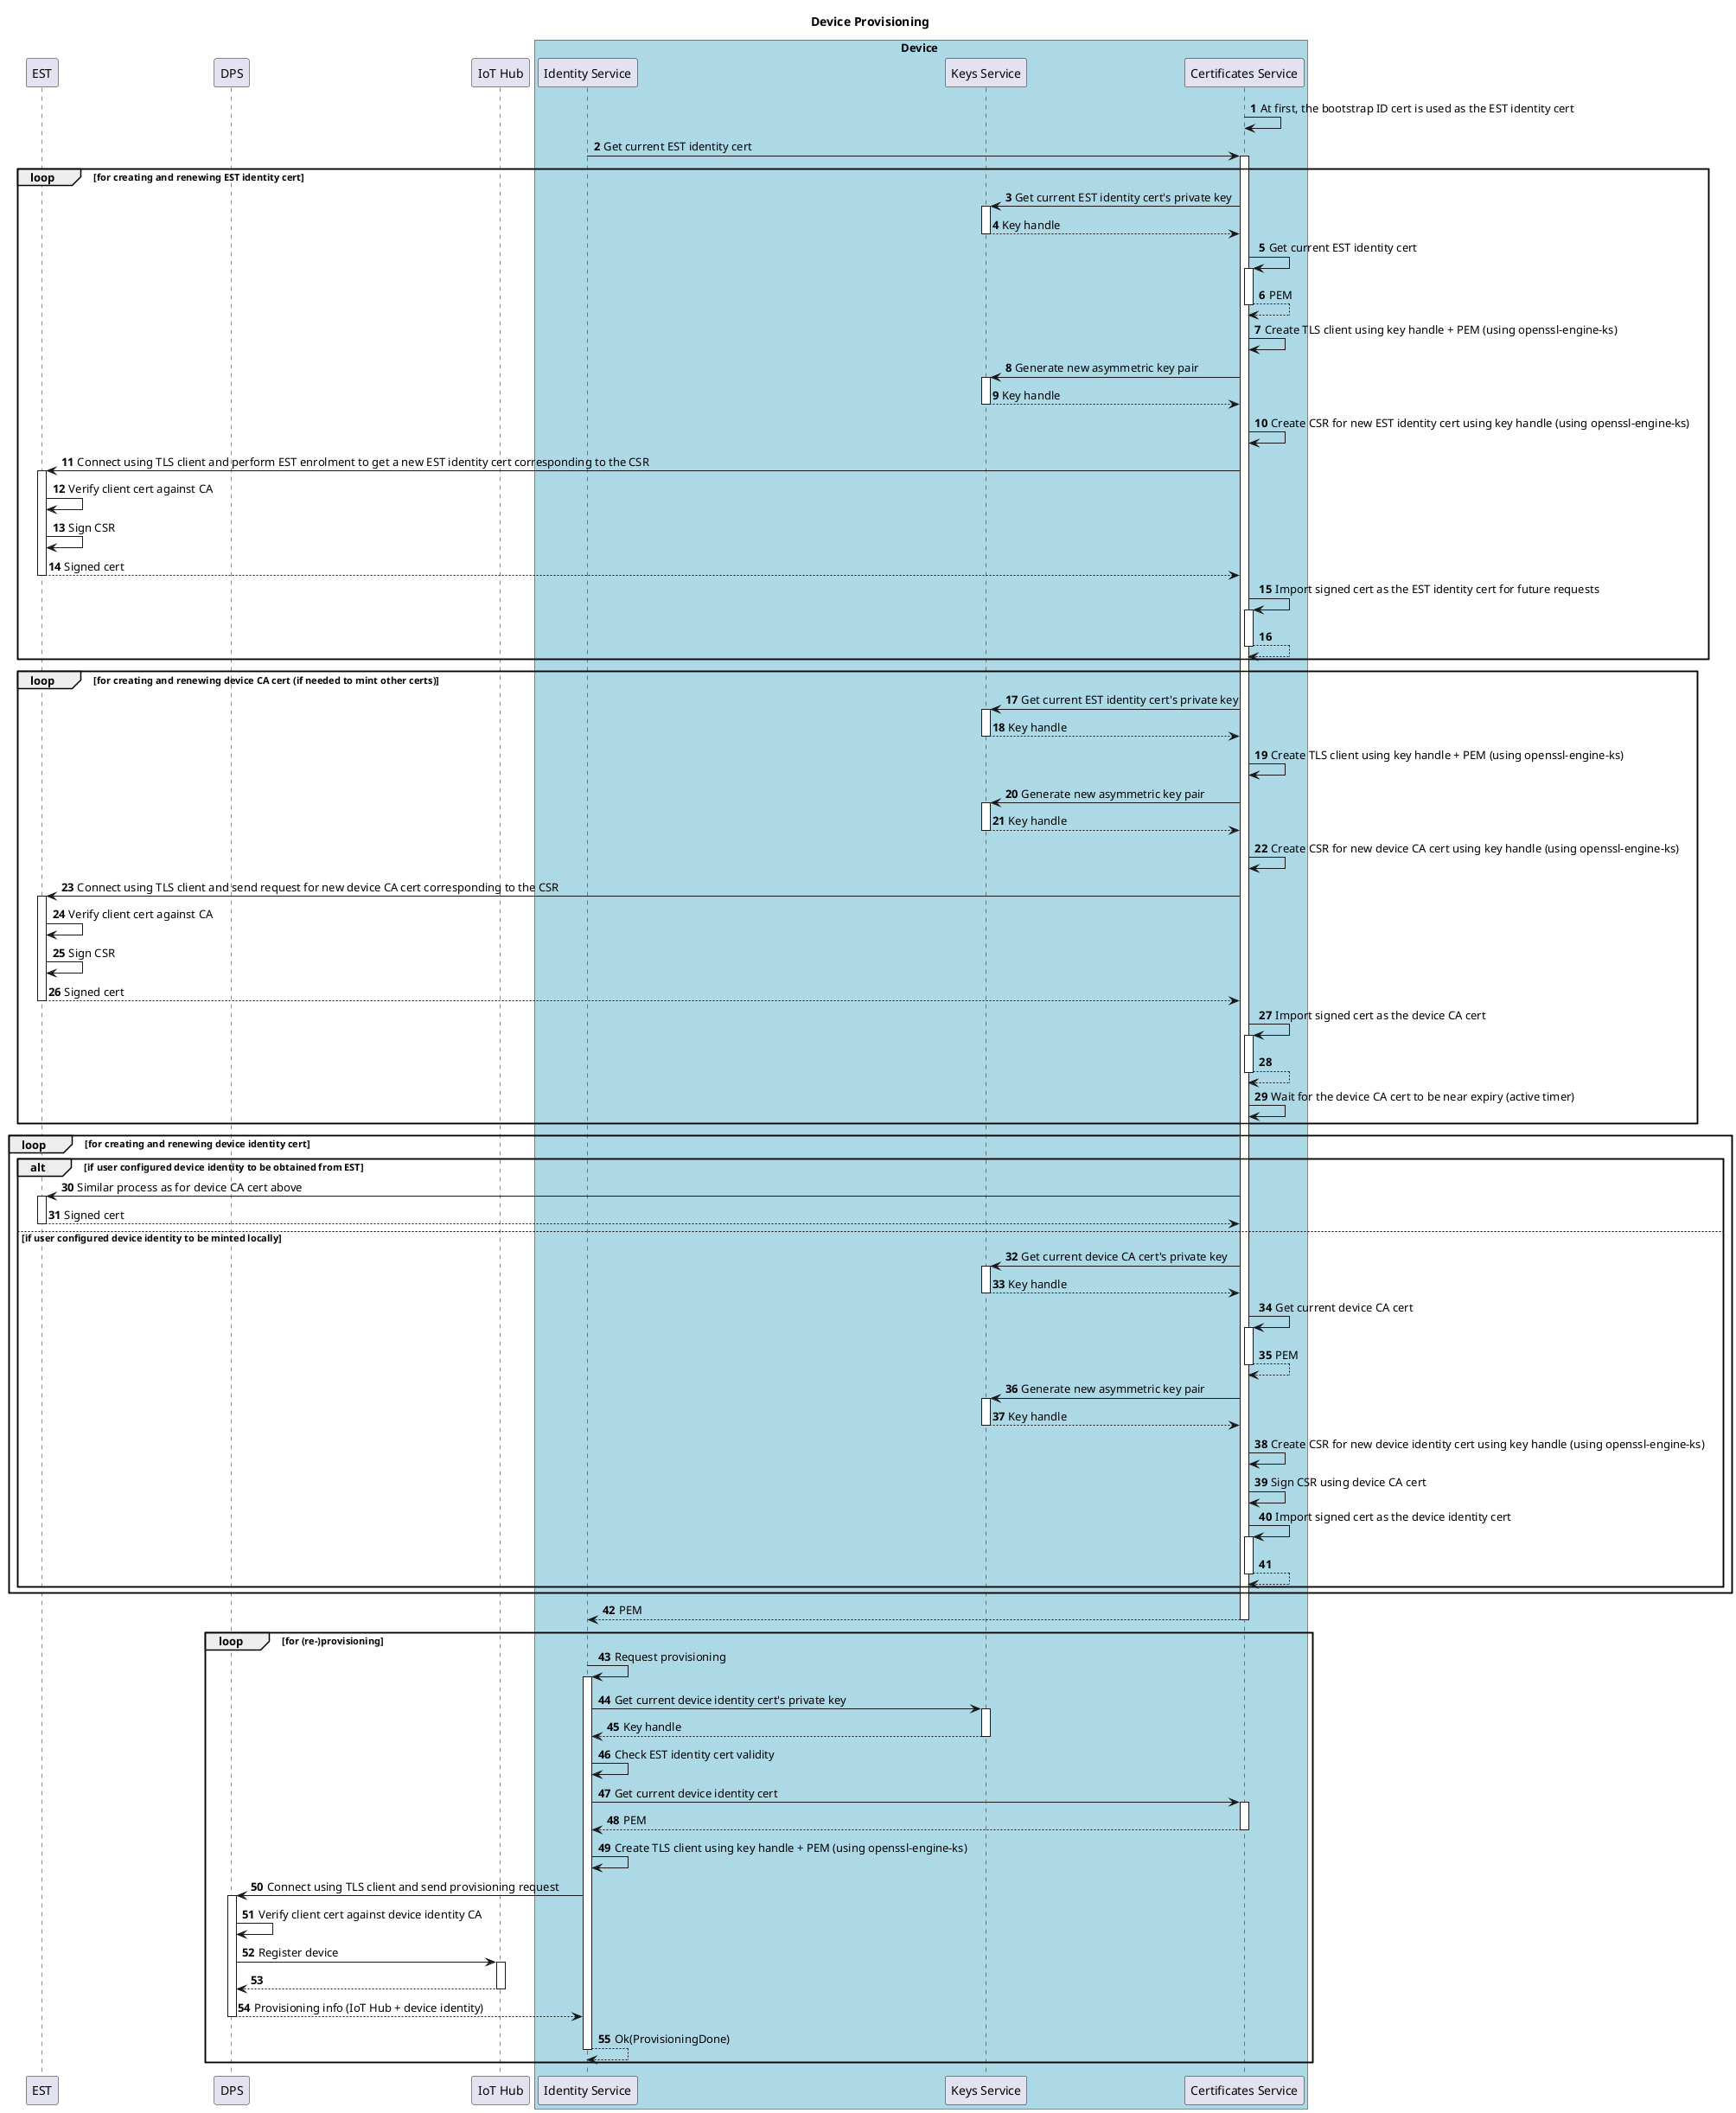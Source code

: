 @startuml

title Device Provisioning

participant "EST" as est
participant "DPS" as dps
participant "IoT Hub" as hub

box Device #LightBlue
	participant "Identity Service" as is
	participant "Keys Service" as ks
	participant "Certificates Service" as cs
end box

autonumber

cs -> cs: At first, the bootstrap ID cert is used as the EST identity cert

is -> cs ++: Get current EST identity cert
loop for creating and renewing EST identity cert
	cs -> ks ++: Get current EST identity cert's private key
	return Key handle
	cs -> cs ++: Get current EST identity cert
	return PEM
	cs -> cs: Create TLS client using key handle + PEM (using openssl-engine-ks)

	cs -> ks ++: Generate new asymmetric key pair
	return Key handle
	cs -> cs: Create CSR for new EST identity cert using key handle (using openssl-engine-ks)

	cs -> est ++: Connect using TLS client and perform EST enrolment to get a new EST identity cert corresponding to the CSR
	est -> est: Verify client cert against CA
	est -> est: Sign CSR
	return Signed cert
	cs -> cs ++: Import signed cert as the EST identity cert for future requests
	return
end

loop for creating and renewing device CA cert (if needed to mint other certs)
	cs -> ks ++: Get current EST identity cert's private key
	return Key handle
	cs -> cs: Create TLS client using key handle + PEM (using openssl-engine-ks)

	cs -> ks ++: Generate new asymmetric key pair
	return Key handle
	cs -> cs: Create CSR for new device CA cert using key handle (using openssl-engine-ks)

	cs -> est ++: Connect using TLS client and send request for new device CA cert corresponding to the CSR
	est -> est: Verify client cert against CA
	est -> est: Sign CSR
	return Signed cert
	cs -> cs ++: Import signed cert as the device CA cert
	return
	cs -> cs: Wait for the device CA cert to be near expiry (active timer)
end

loop for creating and renewing device identity cert
	alt if user configured device identity to be obtained from EST
		cs -> est ++: Similar process as for device CA cert above
		return Signed cert

	else if user configured device identity to be minted locally
		cs -> ks ++: Get current device CA cert's private key
		return Key handle
		cs -> cs ++: Get current device CA cert
		return PEM

		cs -> ks ++: Generate new asymmetric key pair
		return Key handle
		cs -> cs: Create CSR for new device identity cert using key handle (using openssl-engine-ks)
		cs -> cs: Sign CSR using device CA cert

		cs -> cs ++: Import signed cert as the device identity cert
		return
	end
end
return PEM

loop for (re-)provisioning
	is -> is ++: Request provisioning
	is -> ks ++: Get current device identity cert's private key
	return Key handle
	is -> is: Check EST identity cert validity
	is -> cs ++: Get current device identity cert
	return PEM
	is -> is: Create TLS client using key handle + PEM (using openssl-engine-ks)
	is -> dps ++: Connect using TLS client and send provisioning request
	dps -> dps: Verify client cert against device identity CA
	dps -> hub ++: Register device
	return
	return Provisioning info (IoT Hub + device identity)
	return Ok(ProvisioningDone)
end


@enduml
